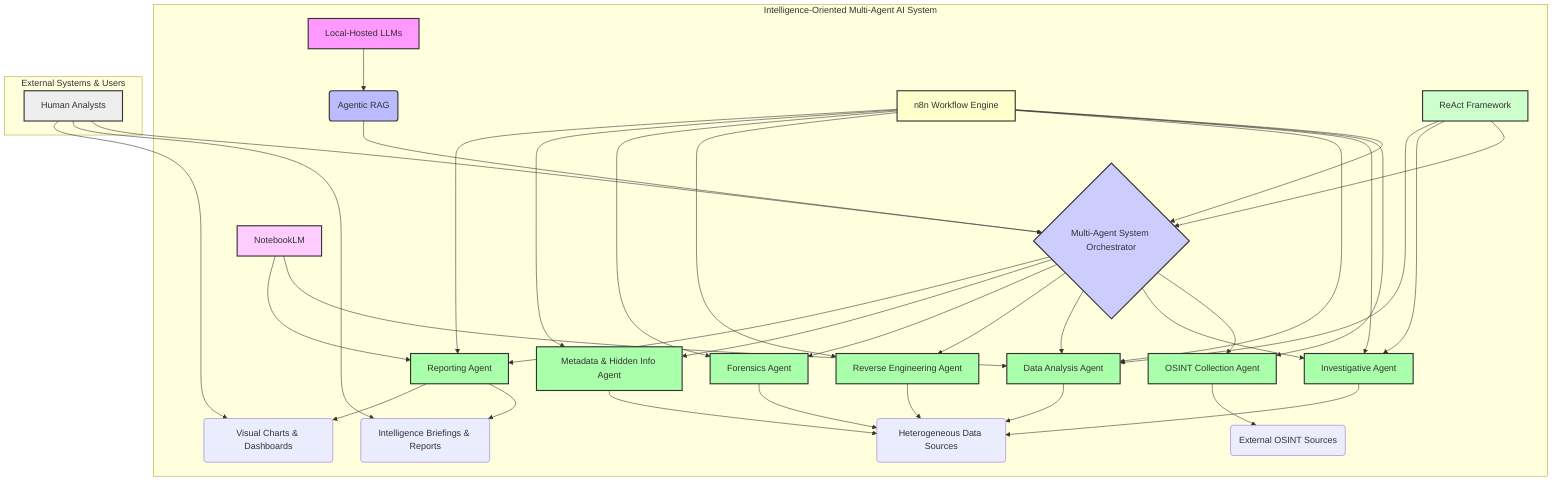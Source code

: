 graph TD
    subgraph "Intelligence-Oriented Multi-Agent AI System"
        A[Local-Hosted LLMs] --> B(Agentic RAG)
        B --> C{Multi-Agent System Orchestrator}
        C --> D[OSINT Collection Agent]
        C --> E[Investigative Agent]
        C --> F[Data Analysis Agent]
        C --> G[Reverse Engineering Agent]
        C --> H[Forensics Agent]
        C --> I[Metadata & Hidden Info Agent]
        C --> J[Reporting Agent]
        D --> K(External OSINT Sources)
        E --> L(Heterogeneous Data Sources)
        F --> L
        G --> L
        H --> L
        I --> L
        J --> M(Intelligence Briefings & Reports)
        J --> N(Visual Charts & Dashboards)
        O[n8n Workflow Engine] --> C
        O --> D
        O --> E
        O --> F
        O --> G
        O --> H
        O --> I
        O --> J
        P[NotebookLM] --> F
        P --> J
        Q[ReAct Framework] --> C
        Q --> E
        Q --> F
    end

    subgraph "External Systems & Users"
        K
        L
        M
        N
        R[Human Analysts] --> C
        R --> M
        R --> N
    end

    style A fill:#f9f,stroke:#333,stroke-width:2px
    style B fill:#bbf,stroke:#333,stroke-width:2px
    style C fill:#ccf,stroke:#333,stroke-width:2px
    style D fill:#afa,stroke:#333,stroke-width:2px
    style E fill:#afa,stroke:#333,stroke-width:2px
    style F fill:#afa,stroke:#333,stroke-width:2px
    style G fill:#afa,stroke:#333,stroke-width:2px
    style H fill:#afa,stroke:#333,stroke-width:2px
    style I fill:#afa,stroke:#333,stroke-width:2px
    style J fill:#afa,stroke:#333,stroke-width:2px
    style O fill:#ffc,stroke:#333,stroke-width:2px
    style P fill:#fcf,stroke:#333,stroke-width:2px
    style Q fill:#cfc,stroke:#333,stroke-width:2px
    style R fill:#eee,stroke:#333,stroke-width:2px